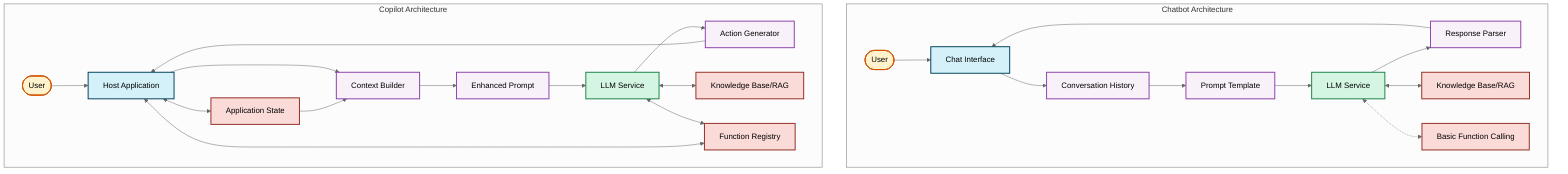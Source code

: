 %%{init: {'theme': 'neutral'}}%%
graph TD
    subgraph "Chatbot Architecture"
        C_User([User]) --> C_Interface[Chat Interface]
        C_Interface --> C_History[Conversation History]
        C_History --> C_Prompt[Prompt Template]
        C_Prompt --> C_LLM[LLM Service]
        C_LLM --> C_Parser[Response Parser]
        C_Parser --> C_Interface
        
        C_LLM <--> C_RAG[Knowledge Base/RAG]
        C_LLM <-.-> C_BasicFunctions[Basic Function Calling]
    end
    
    subgraph "Copilot Architecture"
        P_User([User]) --> P_App[Host Application]
        P_App --> P_Context[Context Builder]
        P_Context --> P_Prompt[Enhanced Prompt]
        P_Prompt --> P_LLM[LLM Service]
        P_LLM --> P_Actions[Action Generator]
        P_Actions --> P_App
        
        P_App <--> P_AppState[Application State]
        P_AppState --> P_Context
        P_LLM <--> P_RAG[Knowledge Base/RAG]
        P_LLM <--> P_Functions[Function Registry]
        P_Functions <--> P_App
    end
    
    classDef userNode fill:#FFF2CC,stroke:#D35400,stroke-width:2px
    classDef interfaceNode fill:#D4F1F9,stroke:#05445E,stroke-width:2px
    classDef processingNode fill:#F9F1F9,stroke:#8E44AD,stroke-width:2px
    classDef llmNode fill:#D5F5E3,stroke:#1E8449,stroke-width:2px
    classDef dataNode fill:#FADBD8,stroke:#943126,stroke-width:2px
    
    class C_User,P_User userNode
    class C_Interface,P_App interfaceNode
    class C_History,C_Prompt,C_Parser,P_Context,P_Prompt,P_Actions processingNode
    class C_LLM,P_LLM llmNode
    class C_RAG,C_BasicFunctions,P_RAG,P_Functions,P_AppState dataNode